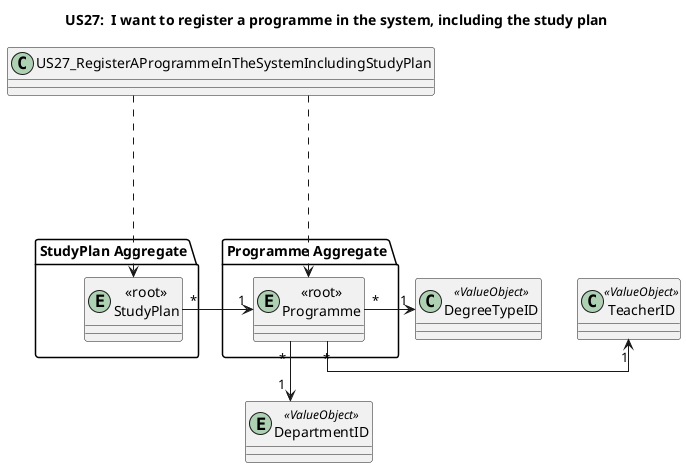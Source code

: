 @startuml
skinparam linetype ortho


title US27:  I want to register a programme in the system, including the study plan

class US27_RegisterAProgrammeInTheSystemIncludingStudyPlan {
   }




package "StudyPlan Aggregate" {
    entity "<<root>>\nStudyPlan" {
    }
}
    class DegreeTypeID <<ValueObject>> {
    }


package "Programme Aggregate" {
    entity "<<root>>\nProgramme" {
    }
}


class TeacherID <<ValueObject>> {
}



entity DepartmentID <<ValueObject>> {
}


US27_RegisterAProgrammeInTheSystemIncludingStudyPlan ....> "<<root>>\nProgramme"
US27_RegisterAProgrammeInTheSystemIncludingStudyPlan ....> "<<root>>\nStudyPlan"



"<<root>>\nProgramme" "1" <-l- "*" "<<root>>\nStudyPlan"
DegreeTypeID "1" <-right- "*" "<<root>>\nProgramme"
TeacherID "1" <-right- "*" "<<root>>\nProgramme"

DepartmentID "1" <-up- "*" "<<root>>\nProgramme"

@enduml